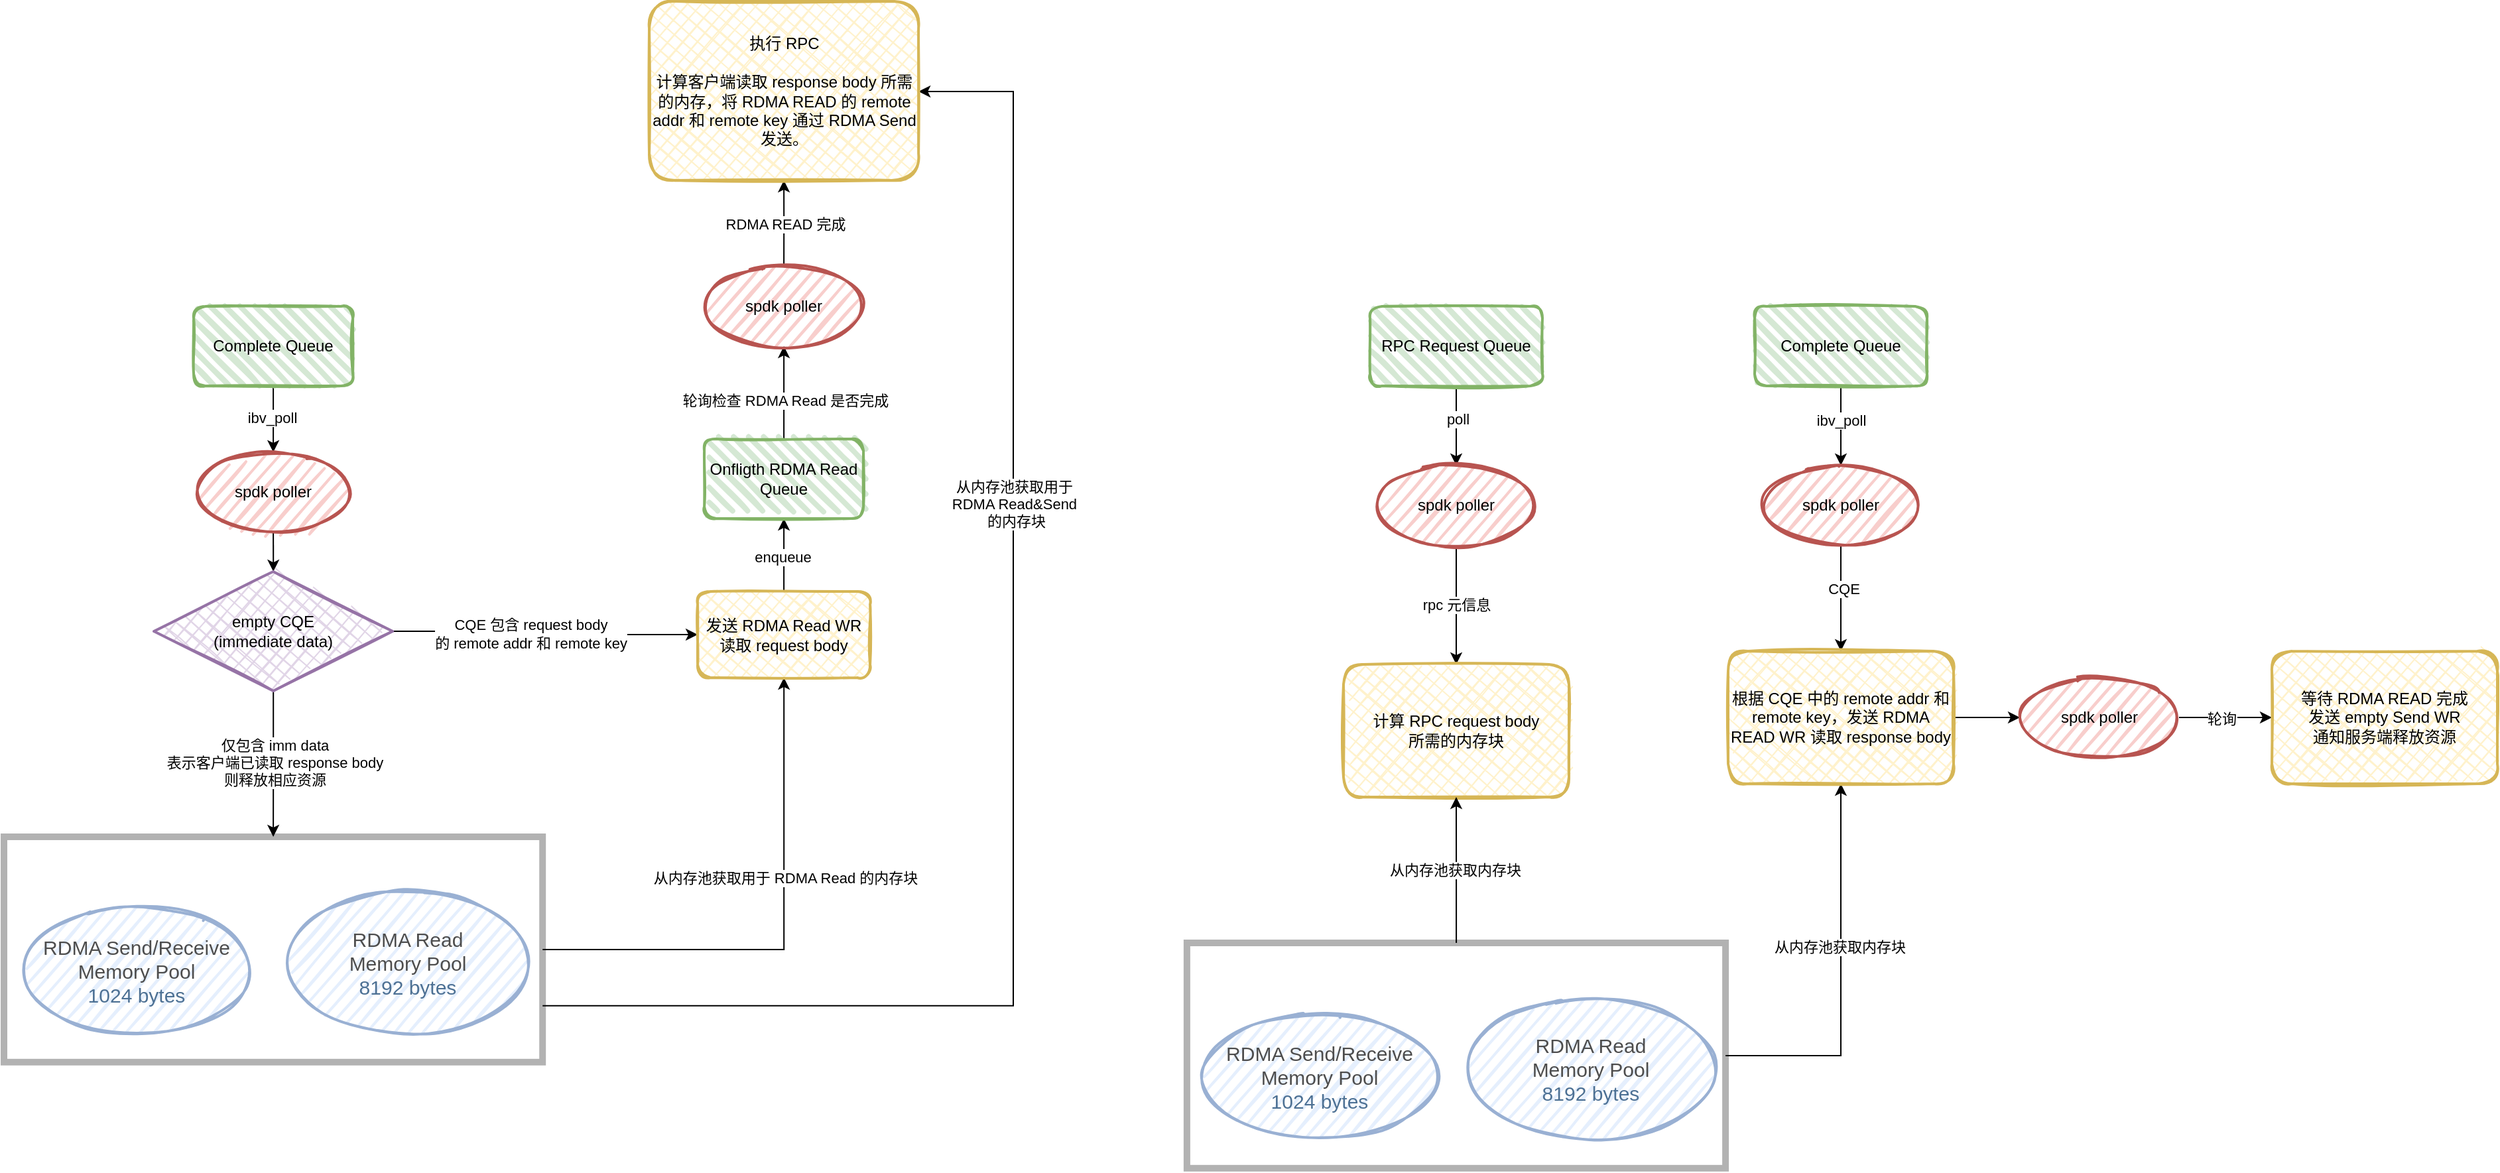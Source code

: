 <mxfile version="22.1.7" type="github">
  <diagram name="第 1 页" id="NqDb-BhbJvzoAJQ0jPAj">
    <mxGraphModel dx="1194" dy="797" grid="1" gridSize="10" guides="1" tooltips="1" connect="1" arrows="1" fold="1" page="1" pageScale="1" pageWidth="2200" pageHeight="2600" math="0" shadow="0">
      <root>
        <mxCell id="0" />
        <mxCell id="1" parent="0" />
        <mxCell id="9RcKSIrhGy8VHyxV1iM6-8" value="" style="edgeStyle=orthogonalEdgeStyle;rounded=0;orthogonalLoop=1;jettySize=auto;html=1;" edge="1" parent="1" source="9RcKSIrhGy8VHyxV1iM6-1" target="9RcKSIrhGy8VHyxV1iM6-4">
          <mxGeometry relative="1" as="geometry" />
        </mxCell>
        <mxCell id="9RcKSIrhGy8VHyxV1iM6-9" value="ibv_poll" style="edgeLabel;html=1;align=center;verticalAlign=middle;resizable=0;points=[];" vertex="1" connectable="0" parent="9RcKSIrhGy8VHyxV1iM6-8">
          <mxGeometry x="-0.04" y="-1" relative="1" as="geometry">
            <mxPoint as="offset" />
          </mxGeometry>
        </mxCell>
        <mxCell id="9RcKSIrhGy8VHyxV1iM6-1" value="Complete Queue" style="rounded=1;whiteSpace=wrap;html=1;strokeWidth=2;fillWeight=4;hachureGap=8;hachureAngle=45;fillColor=#d5e8d4;sketch=1;strokeColor=#82b366;" vertex="1" parent="1">
          <mxGeometry x="183.05" y="260" width="120" height="60" as="geometry" />
        </mxCell>
        <mxCell id="9RcKSIrhGy8VHyxV1iM6-2" value="&lt;font style=&quot;font-size: 15px;&quot;&gt;RDMA Send/Receive&lt;br&gt;Memory Pool&lt;br&gt;&lt;font color=&quot;#003366&quot;&gt;1024 bytes&lt;/font&gt;&lt;br&gt;&lt;/font&gt;" style="ellipse;whiteSpace=wrap;html=1;strokeWidth=2;fillWeight=2;hachureGap=8;fillStyle=dots;sketch=1;fillColor=#dae8fc;strokeColor=#6c8ebf;" vertex="1" parent="1">
          <mxGeometry x="50.0" y="711.51" width="180" height="98.39" as="geometry" />
        </mxCell>
        <mxCell id="9RcKSIrhGy8VHyxV1iM6-3" value="&lt;font style=&quot;font-size: 15px;&quot;&gt;RDMA Read&lt;br&gt;Memory Pool&lt;br&gt;&lt;font color=&quot;#003366&quot;&gt;8192 bytes&lt;/font&gt;&lt;br&gt;&lt;/font&gt;" style="ellipse;whiteSpace=wrap;html=1;strokeWidth=2;fillWeight=2;hachureGap=8;fillStyle=dots;sketch=1;fillColor=#dae8fc;strokeColor=#6c8ebf;shadow=0;" vertex="1" parent="1">
          <mxGeometry x="250" y="699.9" width="189.45" height="110" as="geometry" />
        </mxCell>
        <mxCell id="9RcKSIrhGy8VHyxV1iM6-10" value="" style="edgeStyle=orthogonalEdgeStyle;rounded=0;orthogonalLoop=1;jettySize=auto;html=1;" edge="1" parent="1" source="9RcKSIrhGy8VHyxV1iM6-4" target="9RcKSIrhGy8VHyxV1iM6-7">
          <mxGeometry relative="1" as="geometry" />
        </mxCell>
        <mxCell id="9RcKSIrhGy8VHyxV1iM6-4" value="spdk poller" style="ellipse;whiteSpace=wrap;html=1;strokeWidth=2;fillWeight=2;hachureGap=8;fillColor=#f8cecc;fillStyle=dots;sketch=1;strokeColor=#b85450;" vertex="1" parent="1">
          <mxGeometry x="183.05" y="370" width="120" height="60" as="geometry" />
        </mxCell>
        <mxCell id="9RcKSIrhGy8VHyxV1iM6-22" value="" style="edgeStyle=orthogonalEdgeStyle;rounded=0;orthogonalLoop=1;jettySize=auto;html=1;" edge="1" parent="1" source="9RcKSIrhGy8VHyxV1iM6-7" target="9RcKSIrhGy8VHyxV1iM6-21">
          <mxGeometry relative="1" as="geometry" />
        </mxCell>
        <mxCell id="9RcKSIrhGy8VHyxV1iM6-23" value="仅包含 imm data&lt;br&gt;表示客户端已读取 response body&lt;br&gt;则释放相应资源" style="edgeLabel;html=1;align=center;verticalAlign=middle;resizable=0;points=[];" vertex="1" connectable="0" parent="9RcKSIrhGy8VHyxV1iM6-22">
          <mxGeometry x="-0.019" y="1" relative="1" as="geometry">
            <mxPoint as="offset" />
          </mxGeometry>
        </mxCell>
        <mxCell id="9RcKSIrhGy8VHyxV1iM6-26" value="" style="edgeStyle=orthogonalEdgeStyle;rounded=0;orthogonalLoop=1;jettySize=auto;html=1;" edge="1" parent="1" source="9RcKSIrhGy8VHyxV1iM6-7" target="9RcKSIrhGy8VHyxV1iM6-25">
          <mxGeometry relative="1" as="geometry" />
        </mxCell>
        <mxCell id="9RcKSIrhGy8VHyxV1iM6-27" value="CQE 包含 request body&lt;br&gt;的 remote addr 和 remote key" style="edgeLabel;html=1;align=center;verticalAlign=middle;resizable=0;points=[];" vertex="1" connectable="0" parent="9RcKSIrhGy8VHyxV1iM6-26">
          <mxGeometry x="-0.109" y="-2" relative="1" as="geometry">
            <mxPoint as="offset" />
          </mxGeometry>
        </mxCell>
        <mxCell id="9RcKSIrhGy8VHyxV1iM6-7" value="empty CQE&lt;br&gt;(immediate data)" style="rhombus;whiteSpace=wrap;html=1;strokeWidth=2;fillWeight=-1;hachureGap=8;fillStyle=cross-hatch;fillColor=#e1d5e7;sketch=1;strokeColor=#9673a6;" vertex="1" parent="1">
          <mxGeometry x="153.05" y="460" width="180" height="90" as="geometry" />
        </mxCell>
        <mxCell id="9RcKSIrhGy8VHyxV1iM6-88" style="edgeStyle=orthogonalEdgeStyle;rounded=0;orthogonalLoop=1;jettySize=auto;html=1;" edge="1" parent="1" source="9RcKSIrhGy8VHyxV1iM6-21" target="9RcKSIrhGy8VHyxV1iM6-25">
          <mxGeometry relative="1" as="geometry" />
        </mxCell>
        <mxCell id="9RcKSIrhGy8VHyxV1iM6-89" value="从内存池获取用于 RDMA Read 的内存块" style="edgeLabel;html=1;align=center;verticalAlign=middle;resizable=0;points=[];" vertex="1" connectable="0" parent="9RcKSIrhGy8VHyxV1iM6-88">
          <mxGeometry x="0.22" y="-1" relative="1" as="geometry">
            <mxPoint as="offset" />
          </mxGeometry>
        </mxCell>
        <mxCell id="9RcKSIrhGy8VHyxV1iM6-90" style="edgeStyle=orthogonalEdgeStyle;rounded=0;orthogonalLoop=1;jettySize=auto;html=1;exitX=1;exitY=0.75;exitDx=0;exitDy=0;" edge="1" parent="1" source="9RcKSIrhGy8VHyxV1iM6-21" target="9RcKSIrhGy8VHyxV1iM6-52">
          <mxGeometry relative="1" as="geometry">
            <mxPoint x="800" y="100" as="targetPoint" />
            <Array as="points">
              <mxPoint x="801" y="787" />
              <mxPoint x="801" y="98" />
            </Array>
          </mxGeometry>
        </mxCell>
        <mxCell id="9RcKSIrhGy8VHyxV1iM6-92" value="从内存池获取用于&amp;nbsp;&lt;br style=&quot;border-color: var(--border-color);&quot;&gt;RDMA Read&amp;amp;Send&amp;nbsp;&lt;br style=&quot;border-color: var(--border-color);&quot;&gt;的内存块" style="edgeLabel;html=1;align=center;verticalAlign=middle;resizable=0;points=[];" vertex="1" connectable="0" parent="9RcKSIrhGy8VHyxV1iM6-90">
          <mxGeometry x="0.316" y="-2" relative="1" as="geometry">
            <mxPoint as="offset" />
          </mxGeometry>
        </mxCell>
        <mxCell id="9RcKSIrhGy8VHyxV1iM6-21" value="" style="rounded=0;whiteSpace=wrap;html=1;opacity=30;strokeWidth=5;" vertex="1" parent="1">
          <mxGeometry x="40.0" y="660" width="406.1" height="169.9" as="geometry" />
        </mxCell>
        <mxCell id="9RcKSIrhGy8VHyxV1iM6-47" value="" style="edgeStyle=orthogonalEdgeStyle;rounded=0;orthogonalLoop=1;jettySize=auto;html=1;" edge="1" parent="1" source="9RcKSIrhGy8VHyxV1iM6-25" target="9RcKSIrhGy8VHyxV1iM6-46">
          <mxGeometry relative="1" as="geometry" />
        </mxCell>
        <mxCell id="9RcKSIrhGy8VHyxV1iM6-48" value="enqueue" style="edgeLabel;html=1;align=center;verticalAlign=middle;resizable=0;points=[];" vertex="1" connectable="0" parent="9RcKSIrhGy8VHyxV1iM6-47">
          <mxGeometry x="-0.054" y="1" relative="1" as="geometry">
            <mxPoint as="offset" />
          </mxGeometry>
        </mxCell>
        <mxCell id="9RcKSIrhGy8VHyxV1iM6-25" value="发送 RDMA Read WR&lt;br&gt;读取 request body" style="rounded=1;whiteSpace=wrap;html=1;fillColor=#fff2cc;strokeColor=#d6b656;strokeWidth=2;fillWeight=-1;hachureGap=8;fillStyle=cross-hatch;sketch=1;" vertex="1" parent="1">
          <mxGeometry x="563.05" y="475" width="130" height="65" as="geometry" />
        </mxCell>
        <mxCell id="9RcKSIrhGy8VHyxV1iM6-36" value="" style="edgeStyle=orthogonalEdgeStyle;rounded=0;orthogonalLoop=1;jettySize=auto;html=1;" edge="1" parent="1" source="9RcKSIrhGy8VHyxV1iM6-34" target="9RcKSIrhGy8VHyxV1iM6-35">
          <mxGeometry relative="1" as="geometry" />
        </mxCell>
        <mxCell id="9RcKSIrhGy8VHyxV1iM6-37" value="poll" style="edgeLabel;html=1;align=center;verticalAlign=middle;resizable=0;points=[];" vertex="1" connectable="0" parent="9RcKSIrhGy8VHyxV1iM6-36">
          <mxGeometry x="-0.167" y="1" relative="1" as="geometry">
            <mxPoint as="offset" />
          </mxGeometry>
        </mxCell>
        <mxCell id="9RcKSIrhGy8VHyxV1iM6-34" value="RPC Request Queue" style="rounded=1;whiteSpace=wrap;html=1;strokeWidth=2;fillWeight=4;hachureGap=8;hachureAngle=45;fillColor=#d5e8d4;sketch=1;strokeColor=#82b366;" vertex="1" parent="1">
          <mxGeometry x="1070" y="260" width="130" height="60" as="geometry" />
        </mxCell>
        <mxCell id="9RcKSIrhGy8VHyxV1iM6-39" value="rpc 元信息" style="edgeStyle=orthogonalEdgeStyle;rounded=0;orthogonalLoop=1;jettySize=auto;html=1;" edge="1" parent="1" source="9RcKSIrhGy8VHyxV1iM6-35" target="9RcKSIrhGy8VHyxV1iM6-38">
          <mxGeometry relative="1" as="geometry" />
        </mxCell>
        <mxCell id="9RcKSIrhGy8VHyxV1iM6-35" value="spdk poller" style="ellipse;whiteSpace=wrap;html=1;strokeWidth=2;fillWeight=2;hachureGap=8;fillColor=#f8cecc;fillStyle=dots;sketch=1;strokeColor=#b85450;" vertex="1" parent="1">
          <mxGeometry x="1075" y="380" width="120" height="60" as="geometry" />
        </mxCell>
        <mxCell id="9RcKSIrhGy8VHyxV1iM6-38" value="计算 RPC request body&lt;br&gt;所需的内存块" style="rounded=1;whiteSpace=wrap;html=1;fillColor=#fff2cc;strokeColor=#d6b656;strokeWidth=2;fillWeight=-1;hachureGap=8;fillStyle=cross-hatch;sketch=1;" vertex="1" parent="1">
          <mxGeometry x="1050" y="530" width="170" height="100" as="geometry" />
        </mxCell>
        <mxCell id="9RcKSIrhGy8VHyxV1iM6-40" value="&lt;font style=&quot;font-size: 15px;&quot;&gt;RDMA Send/Receive&lt;br&gt;Memory Pool&lt;br&gt;&lt;font color=&quot;#003366&quot;&gt;1024 bytes&lt;/font&gt;&lt;br&gt;&lt;/font&gt;" style="ellipse;whiteSpace=wrap;html=1;strokeWidth=2;fillWeight=2;hachureGap=8;fillStyle=dots;sketch=1;fillColor=#dae8fc;strokeColor=#6c8ebf;" vertex="1" parent="1">
          <mxGeometry x="941.95" y="791.51" width="180" height="98.39" as="geometry" />
        </mxCell>
        <mxCell id="9RcKSIrhGy8VHyxV1iM6-41" value="&lt;font style=&quot;font-size: 15px;&quot;&gt;RDMA Read&lt;br&gt;Memory Pool&lt;br&gt;&lt;font color=&quot;#003366&quot;&gt;8192 bytes&lt;/font&gt;&lt;br&gt;&lt;/font&gt;" style="ellipse;whiteSpace=wrap;html=1;strokeWidth=2;fillWeight=2;hachureGap=8;fillStyle=dots;sketch=1;fillColor=#dae8fc;strokeColor=#6c8ebf;shadow=0;" vertex="1" parent="1">
          <mxGeometry x="1141.95" y="779.9" width="189.45" height="110" as="geometry" />
        </mxCell>
        <mxCell id="9RcKSIrhGy8VHyxV1iM6-84" value="" style="edgeStyle=orthogonalEdgeStyle;rounded=0;orthogonalLoop=1;jettySize=auto;html=1;" edge="1" parent="1" source="9RcKSIrhGy8VHyxV1iM6-42" target="9RcKSIrhGy8VHyxV1iM6-38">
          <mxGeometry relative="1" as="geometry" />
        </mxCell>
        <mxCell id="9RcKSIrhGy8VHyxV1iM6-85" value="从内存池获取内存块" style="edgeLabel;html=1;align=center;verticalAlign=middle;resizable=0;points=[];" vertex="1" connectable="0" parent="9RcKSIrhGy8VHyxV1iM6-84">
          <mxGeometry x="0.001" y="1" relative="1" as="geometry">
            <mxPoint as="offset" />
          </mxGeometry>
        </mxCell>
        <mxCell id="9RcKSIrhGy8VHyxV1iM6-86" style="edgeStyle=orthogonalEdgeStyle;rounded=0;orthogonalLoop=1;jettySize=auto;html=1;" edge="1" parent="1" source="9RcKSIrhGy8VHyxV1iM6-42" target="9RcKSIrhGy8VHyxV1iM6-65">
          <mxGeometry relative="1" as="geometry" />
        </mxCell>
        <mxCell id="9RcKSIrhGy8VHyxV1iM6-87" value="从内存池获取内存块" style="edgeLabel;html=1;align=center;verticalAlign=middle;resizable=0;points=[];" vertex="1" connectable="0" parent="9RcKSIrhGy8VHyxV1iM6-86">
          <mxGeometry x="0.157" y="1" relative="1" as="geometry">
            <mxPoint as="offset" />
          </mxGeometry>
        </mxCell>
        <mxCell id="9RcKSIrhGy8VHyxV1iM6-42" value="" style="rounded=0;whiteSpace=wrap;html=1;opacity=30;strokeWidth=5;" vertex="1" parent="1">
          <mxGeometry x="931.95" y="740" width="406.1" height="169.9" as="geometry" />
        </mxCell>
        <mxCell id="9RcKSIrhGy8VHyxV1iM6-50" value="" style="edgeStyle=orthogonalEdgeStyle;rounded=0;orthogonalLoop=1;jettySize=auto;html=1;" edge="1" parent="1" source="9RcKSIrhGy8VHyxV1iM6-46" target="9RcKSIrhGy8VHyxV1iM6-49">
          <mxGeometry relative="1" as="geometry" />
        </mxCell>
        <mxCell id="9RcKSIrhGy8VHyxV1iM6-51" value="轮询检查 RDMA Read 是否完成" style="edgeLabel;html=1;align=center;verticalAlign=middle;resizable=0;points=[];" vertex="1" connectable="0" parent="9RcKSIrhGy8VHyxV1iM6-50">
          <mxGeometry x="-0.171" y="-1" relative="1" as="geometry">
            <mxPoint as="offset" />
          </mxGeometry>
        </mxCell>
        <mxCell id="9RcKSIrhGy8VHyxV1iM6-46" value="Onfligth RDMA Read Queue" style="rounded=1;whiteSpace=wrap;html=1;strokeWidth=2;fillWeight=4;hachureGap=8;hachureAngle=45;fillColor=#d5e8d4;sketch=1;strokeColor=#82b366;" vertex="1" parent="1">
          <mxGeometry x="568.05" y="360" width="120" height="60" as="geometry" />
        </mxCell>
        <mxCell id="9RcKSIrhGy8VHyxV1iM6-53" value="" style="edgeStyle=orthogonalEdgeStyle;rounded=0;orthogonalLoop=1;jettySize=auto;html=1;" edge="1" parent="1" source="9RcKSIrhGy8VHyxV1iM6-49" target="9RcKSIrhGy8VHyxV1iM6-52">
          <mxGeometry relative="1" as="geometry" />
        </mxCell>
        <mxCell id="9RcKSIrhGy8VHyxV1iM6-91" value="RDMA READ 完成" style="edgeLabel;html=1;align=center;verticalAlign=middle;resizable=0;points=[];" vertex="1" connectable="0" parent="9RcKSIrhGy8VHyxV1iM6-53">
          <mxGeometry x="-0.015" y="-1" relative="1" as="geometry">
            <mxPoint as="offset" />
          </mxGeometry>
        </mxCell>
        <mxCell id="9RcKSIrhGy8VHyxV1iM6-49" value="spdk poller" style="ellipse;whiteSpace=wrap;html=1;strokeWidth=2;fillWeight=2;hachureGap=8;fillColor=#f8cecc;fillStyle=dots;sketch=1;strokeColor=#b85450;" vertex="1" parent="1">
          <mxGeometry x="568.05" y="230" width="120" height="60" as="geometry" />
        </mxCell>
        <mxCell id="9RcKSIrhGy8VHyxV1iM6-52" value="执行 RPC&lt;br&gt;&lt;br&gt;计算客户端读取 response body 所需的内存，将 RDMA READ 的 remote addr 和 remote key 通过 RDMA Send 发送。" style="rounded=1;whiteSpace=wrap;html=1;fillColor=#fff2cc;strokeColor=#d6b656;strokeWidth=2;fillWeight=-1;hachureGap=8;fillStyle=cross-hatch;sketch=1;" vertex="1" parent="1">
          <mxGeometry x="526.52" y="30" width="203.05" height="135" as="geometry" />
        </mxCell>
        <mxCell id="9RcKSIrhGy8VHyxV1iM6-62" value="" style="edgeStyle=orthogonalEdgeStyle;rounded=0;orthogonalLoop=1;jettySize=auto;html=1;" edge="1" parent="1" source="9RcKSIrhGy8VHyxV1iM6-59" target="9RcKSIrhGy8VHyxV1iM6-60">
          <mxGeometry relative="1" as="geometry" />
        </mxCell>
        <mxCell id="9RcKSIrhGy8VHyxV1iM6-63" value="ibv_poll" style="edgeLabel;html=1;align=center;verticalAlign=middle;resizable=0;points=[];" vertex="1" connectable="0" parent="9RcKSIrhGy8VHyxV1iM6-62">
          <mxGeometry x="-0.133" relative="1" as="geometry">
            <mxPoint as="offset" />
          </mxGeometry>
        </mxCell>
        <mxCell id="9RcKSIrhGy8VHyxV1iM6-59" value="Complete Queue" style="rounded=1;whiteSpace=wrap;html=1;strokeWidth=2;fillWeight=4;hachureGap=8;hachureAngle=45;fillColor=#d5e8d4;sketch=1;strokeColor=#82b366;" vertex="1" parent="1">
          <mxGeometry x="1360" y="260" width="130" height="60" as="geometry" />
        </mxCell>
        <mxCell id="9RcKSIrhGy8VHyxV1iM6-66" value="" style="edgeStyle=orthogonalEdgeStyle;rounded=0;orthogonalLoop=1;jettySize=auto;html=1;" edge="1" parent="1" source="9RcKSIrhGy8VHyxV1iM6-60" target="9RcKSIrhGy8VHyxV1iM6-65">
          <mxGeometry relative="1" as="geometry" />
        </mxCell>
        <mxCell id="9RcKSIrhGy8VHyxV1iM6-67" value="CQE" style="edgeLabel;html=1;align=center;verticalAlign=middle;resizable=0;points=[];" vertex="1" connectable="0" parent="9RcKSIrhGy8VHyxV1iM6-66">
          <mxGeometry x="-0.175" y="2" relative="1" as="geometry">
            <mxPoint as="offset" />
          </mxGeometry>
        </mxCell>
        <mxCell id="9RcKSIrhGy8VHyxV1iM6-60" value="spdk poller" style="ellipse;whiteSpace=wrap;html=1;strokeWidth=2;fillWeight=2;hachureGap=8;fillColor=#f8cecc;fillStyle=dots;sketch=1;strokeColor=#b85450;" vertex="1" parent="1">
          <mxGeometry x="1365" y="380" width="120" height="60" as="geometry" />
        </mxCell>
        <mxCell id="9RcKSIrhGy8VHyxV1iM6-78" value="" style="edgeStyle=orthogonalEdgeStyle;rounded=0;orthogonalLoop=1;jettySize=auto;html=1;" edge="1" parent="1" source="9RcKSIrhGy8VHyxV1iM6-65">
          <mxGeometry relative="1" as="geometry">
            <mxPoint x="1560" y="570" as="targetPoint" />
          </mxGeometry>
        </mxCell>
        <mxCell id="9RcKSIrhGy8VHyxV1iM6-65" value="根据 CQE 中的 remote addr 和 remote key，发送 RDMA READ WR 读取 response body" style="rounded=1;whiteSpace=wrap;html=1;fillColor=#fff2cc;strokeColor=#d6b656;strokeWidth=2;fillWeight=-1;hachureGap=8;fillStyle=cross-hatch;sketch=1;" vertex="1" parent="1">
          <mxGeometry x="1340" y="520" width="170" height="100" as="geometry" />
        </mxCell>
        <mxCell id="9RcKSIrhGy8VHyxV1iM6-81" value="" style="edgeStyle=orthogonalEdgeStyle;rounded=0;orthogonalLoop=1;jettySize=auto;html=1;" edge="1" parent="1" source="9RcKSIrhGy8VHyxV1iM6-79" target="9RcKSIrhGy8VHyxV1iM6-80">
          <mxGeometry relative="1" as="geometry" />
        </mxCell>
        <mxCell id="9RcKSIrhGy8VHyxV1iM6-82" value="轮询" style="edgeLabel;html=1;align=center;verticalAlign=middle;resizable=0;points=[];" vertex="1" connectable="0" parent="9RcKSIrhGy8VHyxV1iM6-81">
          <mxGeometry x="-0.086" y="-1" relative="1" as="geometry">
            <mxPoint as="offset" />
          </mxGeometry>
        </mxCell>
        <mxCell id="9RcKSIrhGy8VHyxV1iM6-79" value="spdk poller" style="ellipse;whiteSpace=wrap;html=1;strokeWidth=2;fillWeight=2;hachureGap=8;fillColor=#f8cecc;fillStyle=dots;sketch=1;strokeColor=#b85450;" vertex="1" parent="1">
          <mxGeometry x="1560" y="540" width="120" height="60" as="geometry" />
        </mxCell>
        <mxCell id="9RcKSIrhGy8VHyxV1iM6-80" value="等待 RDMA READ 完成&lt;br&gt;发送 empty Send WR&lt;br&gt;通知服务端释放资源" style="rounded=1;whiteSpace=wrap;html=1;fillColor=#fff2cc;strokeColor=#d6b656;strokeWidth=2;fillWeight=-1;hachureGap=8;fillStyle=cross-hatch;sketch=1;" vertex="1" parent="1">
          <mxGeometry x="1750" y="520" width="170" height="100" as="geometry" />
        </mxCell>
      </root>
    </mxGraphModel>
  </diagram>
</mxfile>
